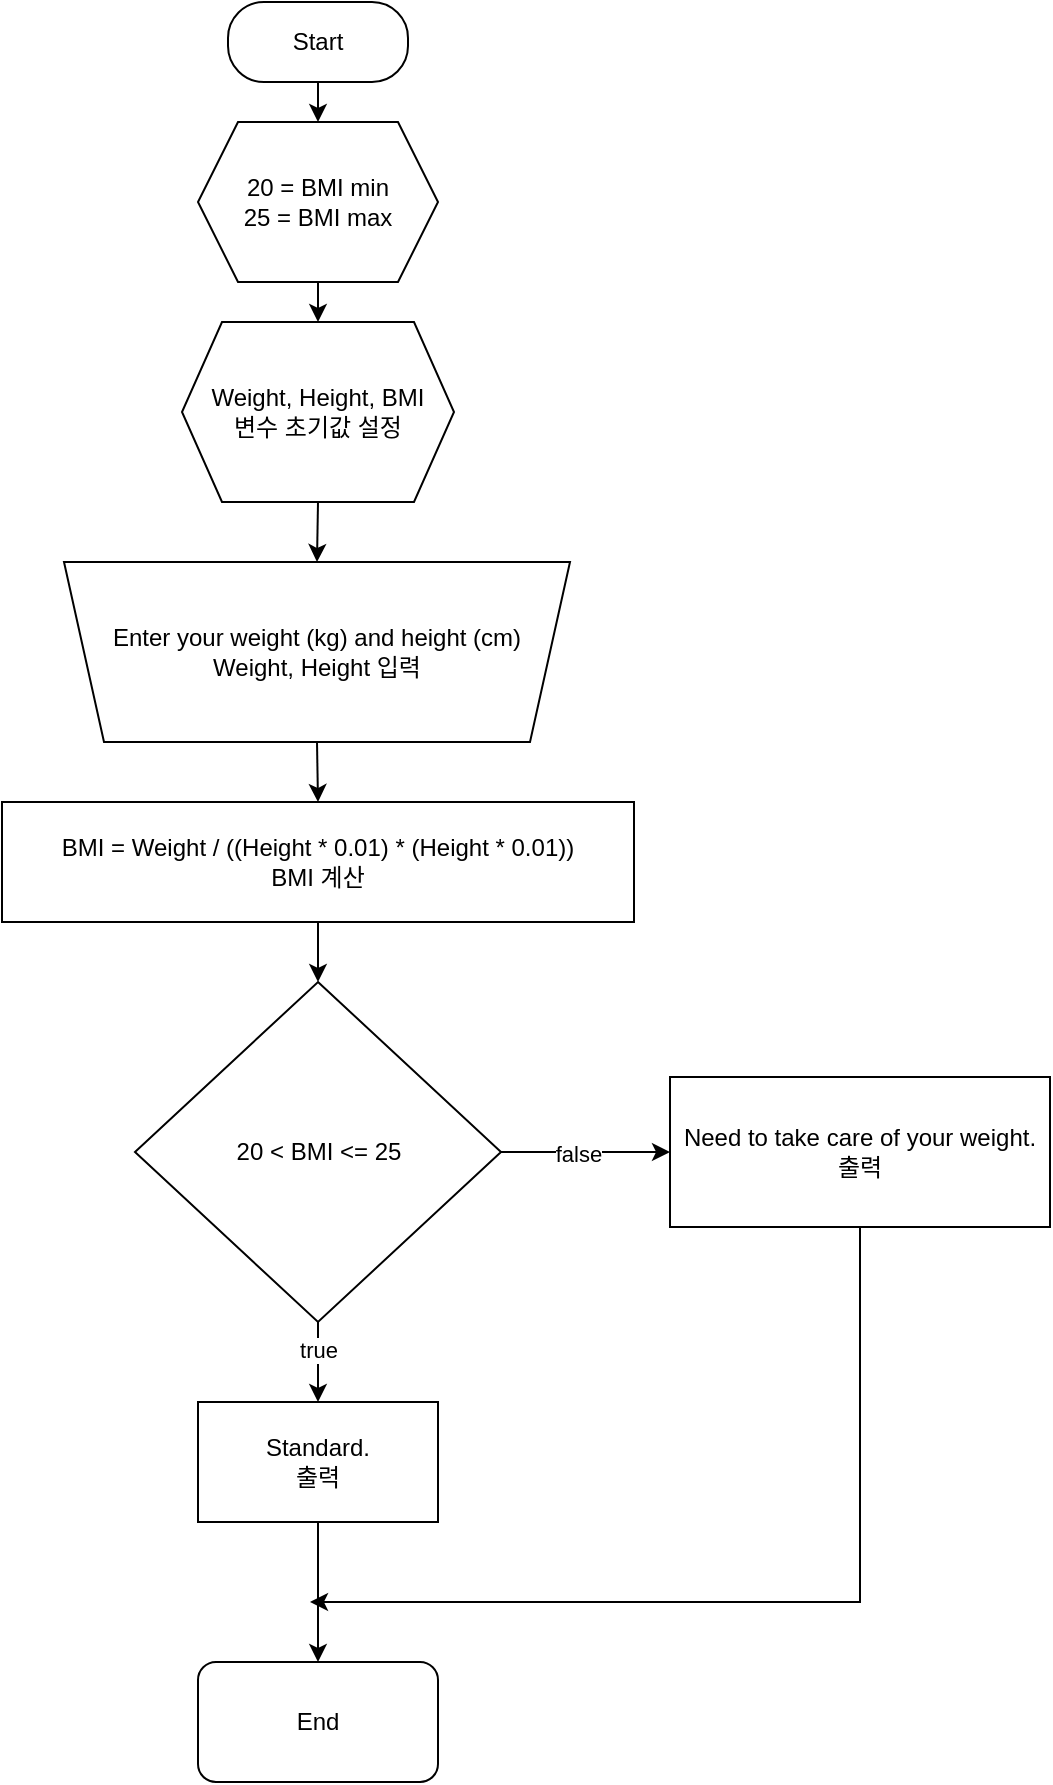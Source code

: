 <mxfile version="20.3.0" type="device"><diagram id="GMYRFD-UYHLMAA8DHd-i" name="페이지-1"><mxGraphModel dx="1103" dy="857" grid="1" gridSize="10" guides="1" tooltips="1" connect="1" arrows="1" fold="1" page="1" pageScale="1" pageWidth="827" pageHeight="1169" math="0" shadow="0"><root><mxCell id="0"/><mxCell id="1" parent="0"/><mxCell id="cjTkjIgdmACwH0zHzuee-26" style="edgeStyle=orthogonalEdgeStyle;rounded=0;orthogonalLoop=1;jettySize=auto;html=1;exitX=0.5;exitY=1;exitDx=0;exitDy=0;entryX=0.5;entryY=0;entryDx=0;entryDy=0;" edge="1" parent="1" source="cjTkjIgdmACwH0zHzuee-1" target="cjTkjIgdmACwH0zHzuee-23"><mxGeometry relative="1" as="geometry"/></mxCell><mxCell id="cjTkjIgdmACwH0zHzuee-1" value="Start" style="rounded=1;whiteSpace=wrap;html=1;arcSize=45;" vertex="1" parent="1"><mxGeometry x="369" y="140" width="90" height="40" as="geometry"/></mxCell><mxCell id="cjTkjIgdmACwH0zHzuee-7" style="edgeStyle=orthogonalEdgeStyle;rounded=0;orthogonalLoop=1;jettySize=auto;html=1;exitX=0.5;exitY=1;exitDx=0;exitDy=0;entryX=0.5;entryY=0;entryDx=0;entryDy=0;" edge="1" parent="1" source="cjTkjIgdmACwH0zHzuee-2" target="cjTkjIgdmACwH0zHzuee-6"><mxGeometry relative="1" as="geometry"/></mxCell><mxCell id="cjTkjIgdmACwH0zHzuee-2" value="Enter your weight (kg) and height (cm)&lt;br&gt;Weight,&amp;nbsp;&lt;span style=&quot;background-color: initial;&quot;&gt;Height 입력&lt;/span&gt;" style="shape=trapezoid;perimeter=trapezoidPerimeter;whiteSpace=wrap;html=1;fixedSize=1;rotation=0;flipV=1;" vertex="1" parent="1"><mxGeometry x="287" y="420" width="253" height="90" as="geometry"/></mxCell><mxCell id="cjTkjIgdmACwH0zHzuee-3" value="&lt;div&gt;Weight,&amp;nbsp;&lt;span style=&quot;background-color: initial;&quot;&gt;Height,&amp;nbsp;&lt;/span&gt;&lt;span style=&quot;background-color: initial;&quot;&gt;BMI&lt;/span&gt;&lt;/div&gt;&lt;div&gt;변수 초기값 설정&lt;/div&gt;" style="shape=hexagon;perimeter=hexagonPerimeter2;whiteSpace=wrap;html=1;fixedSize=1;" vertex="1" parent="1"><mxGeometry x="346" y="300" width="136" height="90" as="geometry"/></mxCell><mxCell id="cjTkjIgdmACwH0zHzuee-5" value="" style="endArrow=classic;html=1;rounded=0;exitX=0.5;exitY=1;exitDx=0;exitDy=0;entryX=0.5;entryY=0;entryDx=0;entryDy=0;" edge="1" parent="1" source="cjTkjIgdmACwH0zHzuee-3" target="cjTkjIgdmACwH0zHzuee-2"><mxGeometry width="50" height="50" relative="1" as="geometry"><mxPoint x="390" y="450" as="sourcePoint"/><mxPoint x="440" y="400" as="targetPoint"/></mxGeometry></mxCell><mxCell id="cjTkjIgdmACwH0zHzuee-12" style="edgeStyle=orthogonalEdgeStyle;rounded=0;orthogonalLoop=1;jettySize=auto;html=1;exitX=0.5;exitY=1;exitDx=0;exitDy=0;entryX=0.5;entryY=0;entryDx=0;entryDy=0;" edge="1" parent="1" source="cjTkjIgdmACwH0zHzuee-6" target="cjTkjIgdmACwH0zHzuee-8"><mxGeometry relative="1" as="geometry"/></mxCell><mxCell id="cjTkjIgdmACwH0zHzuee-6" value="BMI = Weight / ((Height * 0.01) * (Height * 0.01))&lt;br&gt;BMI 계산" style="rounded=0;whiteSpace=wrap;html=1;" vertex="1" parent="1"><mxGeometry x="256" y="540" width="316" height="60" as="geometry"/></mxCell><mxCell id="cjTkjIgdmACwH0zHzuee-11" style="edgeStyle=orthogonalEdgeStyle;rounded=0;orthogonalLoop=1;jettySize=auto;html=1;exitX=0.5;exitY=1;exitDx=0;exitDy=0;entryX=0.5;entryY=0;entryDx=0;entryDy=0;" edge="1" parent="1" source="cjTkjIgdmACwH0zHzuee-8" target="cjTkjIgdmACwH0zHzuee-9"><mxGeometry relative="1" as="geometry"/></mxCell><mxCell id="cjTkjIgdmACwH0zHzuee-22" value="true" style="edgeLabel;html=1;align=center;verticalAlign=middle;resizable=0;points=[];" vertex="1" connectable="0" parent="cjTkjIgdmACwH0zHzuee-11"><mxGeometry x="-0.288" relative="1" as="geometry"><mxPoint as="offset"/></mxGeometry></mxCell><mxCell id="cjTkjIgdmACwH0zHzuee-13" style="edgeStyle=orthogonalEdgeStyle;rounded=0;orthogonalLoop=1;jettySize=auto;html=1;exitX=1;exitY=0.5;exitDx=0;exitDy=0;entryX=0;entryY=0.5;entryDx=0;entryDy=0;" edge="1" parent="1" source="cjTkjIgdmACwH0zHzuee-8" target="cjTkjIgdmACwH0zHzuee-10"><mxGeometry relative="1" as="geometry"/></mxCell><mxCell id="cjTkjIgdmACwH0zHzuee-20" value="false" style="edgeLabel;html=1;align=center;verticalAlign=middle;resizable=0;points=[];" vertex="1" connectable="0" parent="cjTkjIgdmACwH0zHzuee-13"><mxGeometry x="-0.104" y="-1" relative="1" as="geometry"><mxPoint as="offset"/></mxGeometry></mxCell><mxCell id="cjTkjIgdmACwH0zHzuee-8" value="20 &amp;lt; BMI &amp;lt;= 25" style="rhombus;whiteSpace=wrap;html=1;" vertex="1" parent="1"><mxGeometry x="322.5" y="630" width="183" height="170" as="geometry"/></mxCell><mxCell id="cjTkjIgdmACwH0zHzuee-15" style="edgeStyle=orthogonalEdgeStyle;rounded=0;orthogonalLoop=1;jettySize=auto;html=1;exitX=0.5;exitY=1;exitDx=0;exitDy=0;entryX=0.5;entryY=0;entryDx=0;entryDy=0;" edge="1" parent="1" source="cjTkjIgdmACwH0zHzuee-9" target="cjTkjIgdmACwH0zHzuee-14"><mxGeometry relative="1" as="geometry"/></mxCell><mxCell id="cjTkjIgdmACwH0zHzuee-9" value="Standard.&lt;br&gt;출력" style="rounded=0;whiteSpace=wrap;html=1;" vertex="1" parent="1"><mxGeometry x="354" y="840" width="120" height="60" as="geometry"/></mxCell><mxCell id="cjTkjIgdmACwH0zHzuee-16" style="edgeStyle=orthogonalEdgeStyle;rounded=0;orthogonalLoop=1;jettySize=auto;html=1;exitX=0.5;exitY=1;exitDx=0;exitDy=0;" edge="1" parent="1" source="cjTkjIgdmACwH0zHzuee-10"><mxGeometry relative="1" as="geometry"><mxPoint x="410" y="940" as="targetPoint"/><Array as="points"><mxPoint x="685" y="940"/></Array></mxGeometry></mxCell><mxCell id="cjTkjIgdmACwH0zHzuee-10" value="Need to take care of your weight.&lt;br&gt;출력" style="rounded=0;whiteSpace=wrap;html=1;" vertex="1" parent="1"><mxGeometry x="590" y="677.5" width="190" height="75" as="geometry"/></mxCell><mxCell id="cjTkjIgdmACwH0zHzuee-14" value="End" style="rounded=1;whiteSpace=wrap;html=1;" vertex="1" parent="1"><mxGeometry x="354" y="970" width="120" height="60" as="geometry"/></mxCell><mxCell id="cjTkjIgdmACwH0zHzuee-25" style="edgeStyle=orthogonalEdgeStyle;rounded=0;orthogonalLoop=1;jettySize=auto;html=1;exitX=0.5;exitY=1;exitDx=0;exitDy=0;entryX=0.5;entryY=0;entryDx=0;entryDy=0;" edge="1" parent="1" source="cjTkjIgdmACwH0zHzuee-23" target="cjTkjIgdmACwH0zHzuee-3"><mxGeometry relative="1" as="geometry"/></mxCell><mxCell id="cjTkjIgdmACwH0zHzuee-23" value="20 = BMI min&lt;br&gt;25 = BMI max" style="shape=hexagon;perimeter=hexagonPerimeter2;whiteSpace=wrap;html=1;fixedSize=1;" vertex="1" parent="1"><mxGeometry x="354" y="200" width="120" height="80" as="geometry"/></mxCell></root></mxGraphModel></diagram></mxfile>